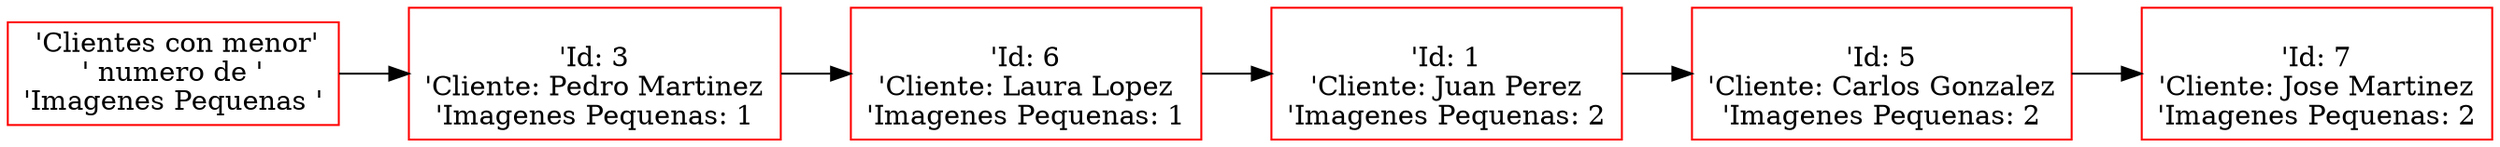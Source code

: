  digraph G {
 rankdir=LR;
 node0 [label=" 'Clientes con menor'\n' numero de '\n'Imagenes Pequenas '",  color="red", shape="rectangle"];
 node1 [label=" \n'Id: 3\n'Cliente: Pedro Martinez\n'Imagenes Pequenas: 1", color="red", shape="rectangle"];
 node0 -> node1 [dir="forward"];
 node2 [label=" \n'Id: 6\n'Cliente: Laura Lopez\n'Imagenes Pequenas: 1", color="red", shape="rectangle"];
 node1 -> node2 [dir="forward"];
 node3 [label=" \n'Id: 1\n'Cliente: Juan Perez\n'Imagenes Pequenas: 2", color="red", shape="rectangle"];
 node2 -> node3 [dir="forward"];
 node4 [label=" \n'Id: 5\n'Cliente: Carlos Gonzalez\n'Imagenes Pequenas: 2", color="red", shape="rectangle"];
 node3 -> node4 [dir="forward"];
 node5 [label=" \n'Id: 7\n'Cliente: Jose Martinez\n'Imagenes Pequenas: 2", color="red", shape="rectangle"];
 node4 -> node5 [dir="forward"];
 }
